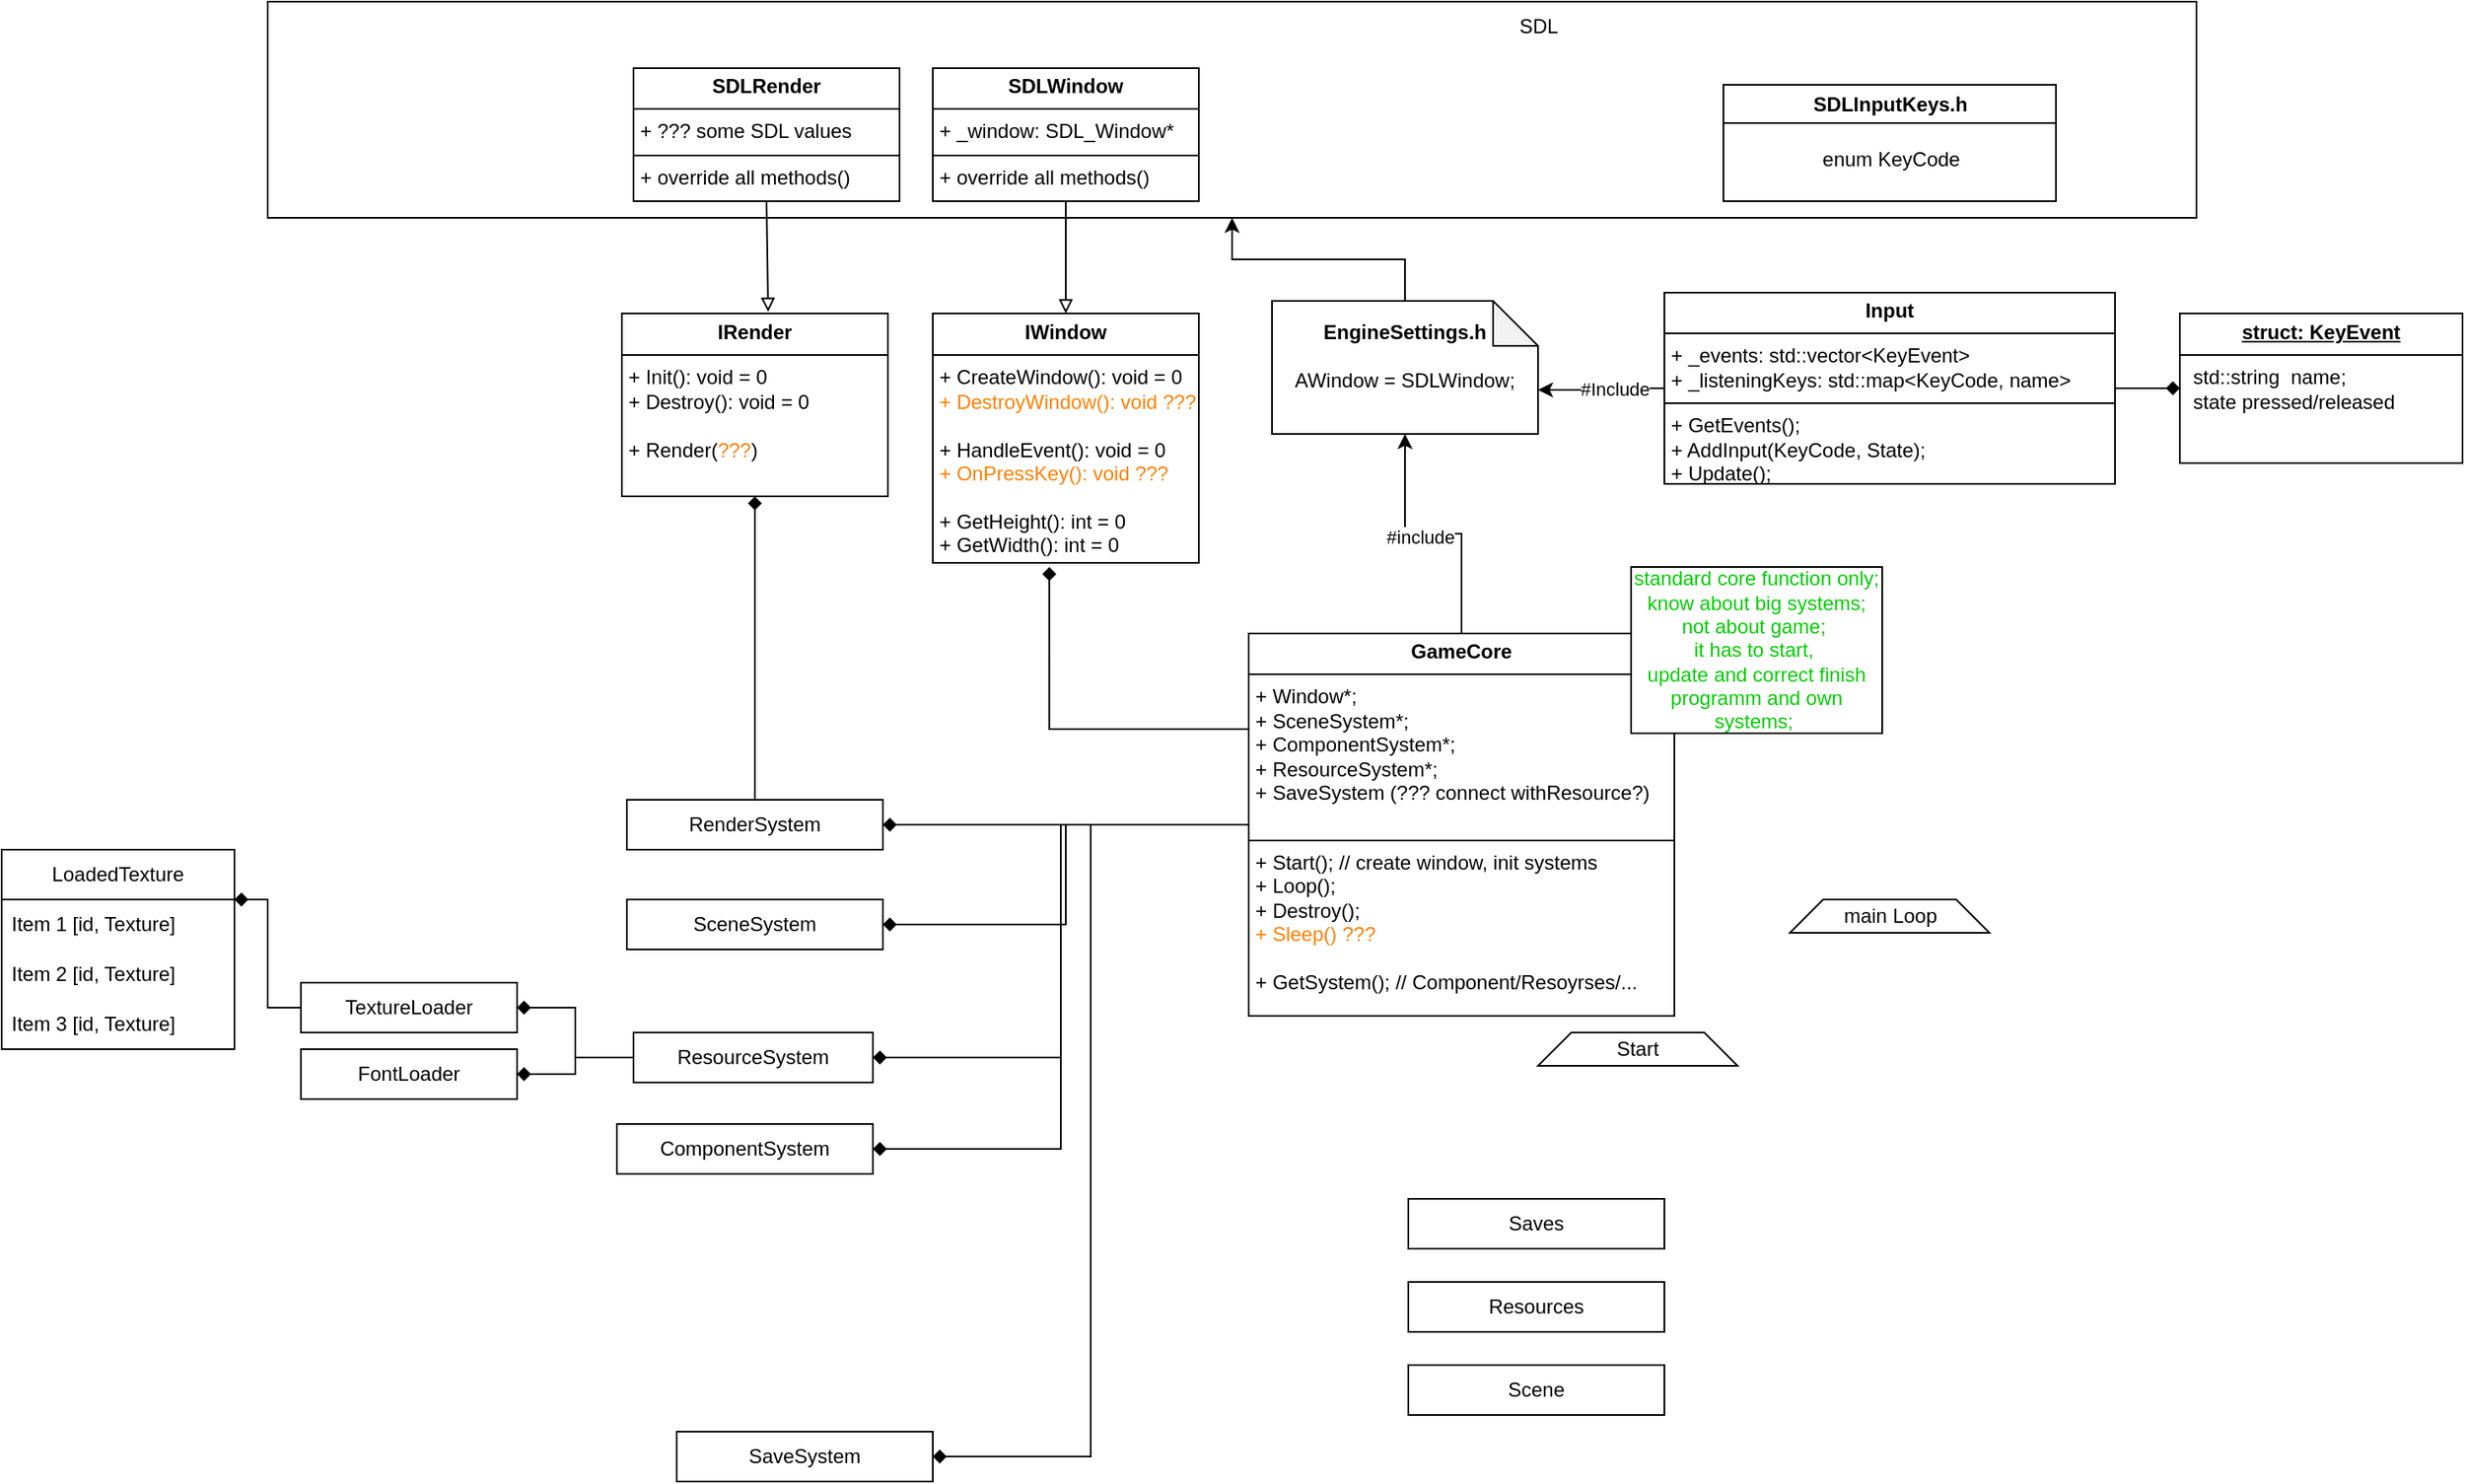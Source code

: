 <mxfile version="24.7.6">
  <diagram name="Page-1" id="5kNetyspYmfxLecHSdiX">
    <mxGraphModel dx="1781" dy="647" grid="1" gridSize="10" guides="1" tooltips="1" connect="1" arrows="1" fold="1" page="1" pageScale="1" pageWidth="827" pageHeight="1169" math="0" shadow="0">
      <root>
        <mxCell id="0" />
        <mxCell id="1" parent="0" />
        <mxCell id="S0Dyq1XGVSe3hS3X8ZzL-8" value="" style="rounded=0;whiteSpace=wrap;html=1;" parent="1" vertex="1">
          <mxGeometry x="-350" width="1160" height="130" as="geometry" />
        </mxCell>
        <mxCell id="S0Dyq1XGVSe3hS3X8ZzL-1" value="&lt;p style=&quot;margin:0px;margin-top:4px;text-align:center;&quot;&gt;&lt;b&gt;IWindow&lt;/b&gt;&lt;/p&gt;&lt;hr size=&quot;1&quot; style=&quot;border-style:solid;&quot;&gt;&lt;p style=&quot;margin:0px;margin-left:4px;&quot;&gt;+ CreateWindow(): void = 0&lt;/p&gt;&lt;p style=&quot;margin:0px;margin-left:4px;&quot;&gt;&lt;font color=&quot;#ff8000&quot;&gt;+ DestroyWindow(): void ???&lt;/font&gt;&lt;/p&gt;&lt;p style=&quot;margin:0px;margin-left:4px;&quot;&gt;&lt;font color=&quot;#ff8000&quot;&gt;&lt;br&gt;&lt;/font&gt;&lt;/p&gt;&lt;p style=&quot;margin:0px;margin-left:4px;&quot;&gt;+ HandleEvent(): void = 0&lt;/p&gt;&lt;p style=&quot;margin:0px;margin-left:4px;&quot;&gt;&lt;font color=&quot;#ff8000&quot;&gt;+ OnPressKey(): void ???&lt;/font&gt;&lt;/p&gt;&lt;p style=&quot;margin:0px;margin-left:4px;&quot;&gt;&amp;nbsp;&lt;/p&gt;&lt;p style=&quot;margin:0px;margin-left:4px;&quot;&gt;+ GetHeight(): int = 0&lt;/p&gt;&lt;p style=&quot;margin:0px;margin-left:4px;&quot;&gt;+ GetWidth(): int = 0&lt;/p&gt;" style="verticalAlign=top;align=left;overflow=fill;html=1;whiteSpace=wrap;" parent="1" vertex="1">
          <mxGeometry x="50" y="187.5" width="160" height="150" as="geometry" />
        </mxCell>
        <mxCell id="S0Dyq1XGVSe3hS3X8ZzL-5" style="edgeStyle=orthogonalEdgeStyle;rounded=0;orthogonalLoop=1;jettySize=auto;html=1;entryX=0.5;entryY=0;entryDx=0;entryDy=0;endArrow=block;endFill=0;" parent="1" source="S0Dyq1XGVSe3hS3X8ZzL-2" target="S0Dyq1XGVSe3hS3X8ZzL-1" edge="1">
          <mxGeometry relative="1" as="geometry" />
        </mxCell>
        <mxCell id="S0Dyq1XGVSe3hS3X8ZzL-2" value="&lt;p style=&quot;margin:0px;margin-top:4px;text-align:center;&quot;&gt;&lt;b&gt;SDLWindow&lt;/b&gt;&lt;/p&gt;&lt;hr size=&quot;1&quot; style=&quot;border-style:solid;&quot;&gt;&lt;p style=&quot;margin:0px;margin-left:4px;&quot;&gt;+ _window: SDL_Window*&lt;/p&gt;&lt;hr size=&quot;1&quot; style=&quot;border-style:solid;&quot;&gt;&lt;p style=&quot;margin:0px;margin-left:4px;&quot;&gt;+ override all methods()&lt;/p&gt;" style="verticalAlign=top;align=left;overflow=fill;html=1;whiteSpace=wrap;" parent="1" vertex="1">
          <mxGeometry x="50" y="40" width="160" height="80" as="geometry" />
        </mxCell>
        <mxCell id="nveFnXbDkoNc9zzOz1kl-4" style="edgeStyle=orthogonalEdgeStyle;rounded=0;orthogonalLoop=1;jettySize=auto;html=1;exitX=0;exitY=0.5;exitDx=0;exitDy=0;entryX=1;entryY=0.5;entryDx=0;entryDy=0;endArrow=diamond;endFill=1;" edge="1" parent="1" source="S0Dyq1XGVSe3hS3X8ZzL-6" target="9YUIQhJSh96qjaXv536v-35">
          <mxGeometry relative="1" as="geometry" />
        </mxCell>
        <mxCell id="nveFnXbDkoNc9zzOz1kl-9" style="edgeStyle=orthogonalEdgeStyle;rounded=0;orthogonalLoop=1;jettySize=auto;html=1;exitX=0;exitY=0.5;exitDx=0;exitDy=0;entryX=1;entryY=0.5;entryDx=0;entryDy=0;endArrow=diamond;endFill=1;" edge="1" parent="1" source="S0Dyq1XGVSe3hS3X8ZzL-6" target="9YUIQhJSh96qjaXv536v-31">
          <mxGeometry relative="1" as="geometry" />
        </mxCell>
        <mxCell id="S0Dyq1XGVSe3hS3X8ZzL-6" value="&lt;p style=&quot;margin:0px;margin-top:4px;text-align:center;&quot;&gt;&lt;b&gt;GameCore&lt;/b&gt;&lt;/p&gt;&lt;hr size=&quot;1&quot; style=&quot;border-style:solid;&quot;&gt;&lt;p style=&quot;margin:0px;margin-left:4px;&quot;&gt;+ Window*;&lt;/p&gt;&lt;p style=&quot;margin:0px;margin-left:4px;&quot;&gt;+ SceneSystem*;&lt;/p&gt;&lt;p style=&quot;margin:0px;margin-left:4px;&quot;&gt;+ ComponentSystem*;&lt;/p&gt;&lt;p style=&quot;margin:0px;margin-left:4px;&quot;&gt;+ ResourceSystem*;&lt;/p&gt;&lt;p style=&quot;margin:0px;margin-left:4px;&quot;&gt;+ SaveSystem (??? connect withResource?)&amp;nbsp;&lt;/p&gt;&lt;p style=&quot;margin:0px;margin-left:4px;&quot;&gt;&lt;br&gt;&lt;/p&gt;&lt;hr size=&quot;1&quot; style=&quot;border-style:solid;&quot;&gt;&lt;p style=&quot;margin:0px;margin-left:4px;&quot;&gt;+ Start(); // create window, init systems&lt;/p&gt;&lt;p style=&quot;margin:0px;margin-left:4px;&quot;&gt;+ Loop();&lt;/p&gt;&lt;p style=&quot;margin:0px;margin-left:4px;&quot;&gt;+ Destroy();&lt;/p&gt;&lt;p style=&quot;margin:0px;margin-left:4px;&quot;&gt;&lt;font color=&quot;#ff8000&quot;&gt;+ Sleep() ???&lt;/font&gt;&lt;/p&gt;&lt;p style=&quot;margin:0px;margin-left:4px;&quot;&gt;&lt;font color=&quot;#ff8000&quot;&gt;&lt;br&gt;&lt;/font&gt;&lt;/p&gt;&lt;p style=&quot;margin:0px;margin-left:4px;&quot;&gt;+ GetSystem(); // Component/Resoyrses/...&lt;/p&gt;" style="verticalAlign=top;align=left;overflow=fill;html=1;whiteSpace=wrap;" parent="1" vertex="1">
          <mxGeometry x="240" y="380" width="256" height="230" as="geometry" />
        </mxCell>
        <mxCell id="9YUIQhJSh96qjaXv536v-18" style="edgeStyle=orthogonalEdgeStyle;rounded=0;orthogonalLoop=1;jettySize=auto;html=1;exitX=1;exitY=0.5;exitDx=0;exitDy=0;entryX=0;entryY=0.5;entryDx=0;entryDy=0;horizontal=1;endArrow=diamond;endFill=1;" parent="1" source="S0Dyq1XGVSe3hS3X8ZzL-7" target="9YUIQhJSh96qjaXv536v-17" edge="1">
          <mxGeometry relative="1" as="geometry" />
        </mxCell>
        <mxCell id="S0Dyq1XGVSe3hS3X8ZzL-7" value="&lt;p style=&quot;margin:0px;margin-top:4px;text-align:center;&quot;&gt;&lt;b&gt;Input&lt;/b&gt;&lt;/p&gt;&lt;hr size=&quot;1&quot; style=&quot;border-style:solid;&quot;&gt;&lt;p style=&quot;margin:0px;margin-left:4px;&quot;&gt;+ _events: std::vector&amp;lt;KeyEvent&amp;gt;&lt;/p&gt;&lt;p style=&quot;margin:0px;margin-left:4px;&quot;&gt;+ _listeningKeys: std::map&amp;lt;KeyCode, name&amp;gt;&lt;/p&gt;&lt;hr size=&quot;1&quot; style=&quot;border-style:solid;&quot;&gt;&lt;p style=&quot;margin:0px;margin-left:4px;&quot;&gt;+ GetEvents();&amp;nbsp;&lt;/p&gt;&lt;p style=&quot;margin:0px;margin-left:4px;&quot;&gt;+ AddInput(KeyCode, State);&lt;/p&gt;&lt;p style=&quot;margin:0px;margin-left:4px;&quot;&gt;+ Update();&amp;nbsp;&lt;/p&gt;" style="verticalAlign=top;align=left;overflow=fill;html=1;whiteSpace=wrap;" parent="1" vertex="1">
          <mxGeometry x="490" y="175" width="271" height="115" as="geometry" />
        </mxCell>
        <mxCell id="S0Dyq1XGVSe3hS3X8ZzL-9" value="SDL" style="text;html=1;align=center;verticalAlign=middle;resizable=0;points=[];autosize=1;strokeColor=none;fillColor=none;" parent="1" vertex="1">
          <mxGeometry x="389" width="50" height="30" as="geometry" />
        </mxCell>
        <mxCell id="9YUIQhJSh96qjaXv536v-4" style="edgeStyle=orthogonalEdgeStyle;rounded=0;orthogonalLoop=1;jettySize=auto;html=1;" parent="1" source="9YUIQhJSh96qjaXv536v-2" target="S0Dyq1XGVSe3hS3X8ZzL-8" edge="1">
          <mxGeometry relative="1" as="geometry" />
        </mxCell>
        <mxCell id="9YUIQhJSh96qjaXv536v-2" value="&lt;b&gt;EngineSettings.h&lt;/b&gt;&lt;div&gt;&lt;b&gt;&lt;br&gt;&lt;/b&gt;&lt;/div&gt;&lt;div&gt;AWindow = SDLWindow;&lt;/div&gt;&lt;div&gt;&lt;b&gt;&lt;br&gt;&lt;/b&gt;&lt;/div&gt;" style="shape=note;whiteSpace=wrap;html=1;backgroundOutline=1;darkOpacity=0.05;align=center;size=27;" parent="1" vertex="1">
          <mxGeometry x="254" y="180" width="160" height="80" as="geometry" />
        </mxCell>
        <mxCell id="9YUIQhJSh96qjaXv536v-8" value="SDLInputKeys.h" style="swimlane;whiteSpace=wrap;html=1;" parent="1" vertex="1">
          <mxGeometry x="525.5" y="50" width="200" height="70" as="geometry">
            <mxRectangle x="660" y="330" width="130" height="30" as="alternateBounds" />
          </mxGeometry>
        </mxCell>
        <mxCell id="9YUIQhJSh96qjaXv536v-10" value="enum KeyCode" style="text;html=1;align=center;verticalAlign=middle;resizable=0;points=[];autosize=1;strokeColor=none;fillColor=none;rotation=0;" parent="9YUIQhJSh96qjaXv536v-8" vertex="1">
          <mxGeometry x="45" y="30" width="110" height="30" as="geometry" />
        </mxCell>
        <mxCell id="9YUIQhJSh96qjaXv536v-17" value="&lt;p style=&quot;margin:0px;margin-top:4px;text-align:center;text-decoration:underline;&quot;&gt;&lt;b&gt;struct: KeyEvent&lt;/b&gt;&lt;/p&gt;&lt;hr size=&quot;1&quot; style=&quot;border-style:solid;&quot;&gt;&lt;p style=&quot;margin:0px;margin-left:8px;&quot;&gt;std::string &amp;nbsp;name;&lt;br&gt;state pressed/released&lt;/p&gt;" style="verticalAlign=top;align=left;overflow=fill;html=1;whiteSpace=wrap;" parent="1" vertex="1">
          <mxGeometry x="800" y="187.5" width="170" height="90" as="geometry" />
        </mxCell>
        <mxCell id="9YUIQhJSh96qjaXv536v-19" style="edgeStyle=orthogonalEdgeStyle;rounded=0;orthogonalLoop=1;jettySize=auto;html=1;entryX=0;entryY=0;entryDx=160;entryDy=53.5;entryPerimeter=0;" parent="1" source="S0Dyq1XGVSe3hS3X8ZzL-7" target="9YUIQhJSh96qjaXv536v-2" edge="1">
          <mxGeometry relative="1" as="geometry" />
        </mxCell>
        <mxCell id="9YUIQhJSh96qjaXv536v-20" value="#Include" style="edgeLabel;html=1;align=center;verticalAlign=middle;resizable=0;points=[];" parent="9YUIQhJSh96qjaXv536v-19" vertex="1" connectable="0">
          <mxGeometry x="0.135" y="-2" relative="1" as="geometry">
            <mxPoint x="12" y="1" as="offset" />
          </mxGeometry>
        </mxCell>
        <mxCell id="9YUIQhJSh96qjaXv536v-21" value="main Loop" style="shape=trapezoid;perimeter=trapezoidPerimeter;whiteSpace=wrap;html=1;fixedSize=1;" parent="1" vertex="1">
          <mxGeometry x="565.5" y="540" width="120" height="20" as="geometry" />
        </mxCell>
        <mxCell id="9YUIQhJSh96qjaXv536v-24" value="&lt;font color=&quot;#00cc00&quot;&gt;standard core function only;&lt;/font&gt;&lt;div&gt;&lt;font color=&quot;#00cc00&quot;&gt;know about big systems; not about game;&amp;nbsp;&lt;/font&gt;&lt;/div&gt;&lt;div&gt;&lt;font color=&quot;#00cc00&quot;&gt;it has to start,&amp;nbsp;&lt;/font&gt;&lt;/div&gt;&lt;div&gt;&lt;font color=&quot;#00cc00&quot;&gt;update and correct finish programm and own systems;&amp;nbsp;&lt;/font&gt;&lt;/div&gt;" style="rounded=0;whiteSpace=wrap;html=1;" parent="1" vertex="1">
          <mxGeometry x="470" y="340" width="151" height="100" as="geometry" />
        </mxCell>
        <mxCell id="9YUIQhJSh96qjaXv536v-27" value="Scene" style="rounded=0;whiteSpace=wrap;html=1;" parent="1" vertex="1">
          <mxGeometry x="336" y="820" width="154" height="30" as="geometry" />
        </mxCell>
        <mxCell id="9YUIQhJSh96qjaXv536v-28" value="Resources" style="rounded=0;whiteSpace=wrap;html=1;" parent="1" vertex="1">
          <mxGeometry x="336" y="770" width="154" height="30" as="geometry" />
        </mxCell>
        <mxCell id="9YUIQhJSh96qjaXv536v-29" value="Saves" style="rounded=0;whiteSpace=wrap;html=1;" parent="1" vertex="1">
          <mxGeometry x="336" y="720" width="154" height="30" as="geometry" />
        </mxCell>
        <mxCell id="9YUIQhJSh96qjaXv536v-30" value="ComponentSystem" style="rounded=0;whiteSpace=wrap;html=1;" parent="1" vertex="1">
          <mxGeometry x="-140" y="675" width="154" height="30" as="geometry" />
        </mxCell>
        <mxCell id="9YUIQhJSh96qjaXv536v-31" value="SceneSystem" style="rounded=0;whiteSpace=wrap;html=1;" parent="1" vertex="1">
          <mxGeometry x="-134" y="540" width="154" height="30" as="geometry" />
        </mxCell>
        <mxCell id="nveFnXbDkoNc9zzOz1kl-16" style="edgeStyle=orthogonalEdgeStyle;rounded=0;orthogonalLoop=1;jettySize=auto;html=1;exitX=0;exitY=0.5;exitDx=0;exitDy=0;entryX=1;entryY=0.5;entryDx=0;entryDy=0;endArrow=diamond;endFill=1;" edge="1" parent="1" source="9YUIQhJSh96qjaXv536v-32" target="nveFnXbDkoNc9zzOz1kl-15">
          <mxGeometry relative="1" as="geometry" />
        </mxCell>
        <mxCell id="nveFnXbDkoNc9zzOz1kl-19" style="edgeStyle=orthogonalEdgeStyle;rounded=0;orthogonalLoop=1;jettySize=auto;html=1;exitX=0;exitY=0.5;exitDx=0;exitDy=0;entryX=1;entryY=0.5;entryDx=0;entryDy=0;endArrow=diamond;endFill=1;" edge="1" parent="1" source="9YUIQhJSh96qjaXv536v-32" target="nveFnXbDkoNc9zzOz1kl-17">
          <mxGeometry relative="1" as="geometry" />
        </mxCell>
        <mxCell id="9YUIQhJSh96qjaXv536v-32" value="ResourceSystem" style="rounded=0;whiteSpace=wrap;html=1;" parent="1" vertex="1">
          <mxGeometry x="-130" y="620" width="144" height="30" as="geometry" />
        </mxCell>
        <mxCell id="9YUIQhJSh96qjaXv536v-33" value="RenderSystem" style="rounded=0;whiteSpace=wrap;html=1;" parent="1" vertex="1">
          <mxGeometry x="-134" y="480" width="154" height="30" as="geometry" />
        </mxCell>
        <mxCell id="9YUIQhJSh96qjaXv536v-35" value="SaveSystem" style="rounded=0;whiteSpace=wrap;html=1;" parent="1" vertex="1">
          <mxGeometry x="-104" y="860" width="154" height="30" as="geometry" />
        </mxCell>
        <mxCell id="nveFnXbDkoNc9zzOz1kl-1" style="edgeStyle=orthogonalEdgeStyle;rounded=0;orthogonalLoop=1;jettySize=auto;html=1;exitX=0.5;exitY=0;exitDx=0;exitDy=0;entryX=0.5;entryY=1;entryDx=0;entryDy=0;entryPerimeter=0;" edge="1" parent="1" source="S0Dyq1XGVSe3hS3X8ZzL-6" target="9YUIQhJSh96qjaXv536v-2">
          <mxGeometry relative="1" as="geometry" />
        </mxCell>
        <mxCell id="nveFnXbDkoNc9zzOz1kl-2" value="#include" style="edgeLabel;html=1;align=center;verticalAlign=middle;resizable=0;points=[];" vertex="1" connectable="0" parent="nveFnXbDkoNc9zzOz1kl-1">
          <mxGeometry x="0.11" y="2" relative="1" as="geometry">
            <mxPoint as="offset" />
          </mxGeometry>
        </mxCell>
        <mxCell id="nveFnXbDkoNc9zzOz1kl-3" value="Start" style="shape=trapezoid;perimeter=trapezoidPerimeter;whiteSpace=wrap;html=1;fixedSize=1;" vertex="1" parent="1">
          <mxGeometry x="414" y="620" width="120" height="20" as="geometry" />
        </mxCell>
        <mxCell id="nveFnXbDkoNc9zzOz1kl-5" style="edgeStyle=orthogonalEdgeStyle;rounded=0;orthogonalLoop=1;jettySize=auto;html=1;exitX=0;exitY=0.5;exitDx=0;exitDy=0;entryX=1;entryY=0.5;entryDx=0;entryDy=0;endArrow=diamond;endFill=1;" edge="1" parent="1" source="S0Dyq1XGVSe3hS3X8ZzL-6" target="9YUIQhJSh96qjaXv536v-33">
          <mxGeometry relative="1" as="geometry">
            <mxPoint x="250" y="495" as="sourcePoint" />
            <mxPoint x="184" y="535" as="targetPoint" />
          </mxGeometry>
        </mxCell>
        <mxCell id="nveFnXbDkoNc9zzOz1kl-6" style="edgeStyle=orthogonalEdgeStyle;rounded=0;orthogonalLoop=1;jettySize=auto;html=1;exitX=0;exitY=0.5;exitDx=0;exitDy=0;entryX=1;entryY=0.5;entryDx=0;entryDy=0;endArrow=diamond;endFill=1;" edge="1" parent="1" source="S0Dyq1XGVSe3hS3X8ZzL-6" target="9YUIQhJSh96qjaXv536v-32">
          <mxGeometry relative="1" as="geometry">
            <mxPoint x="250" y="495" as="sourcePoint" />
            <mxPoint x="184" y="593" as="targetPoint" />
          </mxGeometry>
        </mxCell>
        <mxCell id="nveFnXbDkoNc9zzOz1kl-7" style="edgeStyle=orthogonalEdgeStyle;rounded=0;orthogonalLoop=1;jettySize=auto;html=1;exitX=0;exitY=0.5;exitDx=0;exitDy=0;entryX=1;entryY=0.5;entryDx=0;entryDy=0;endArrow=diamond;endFill=1;" edge="1" parent="1" source="S0Dyq1XGVSe3hS3X8ZzL-6" target="9YUIQhJSh96qjaXv536v-30">
          <mxGeometry relative="1" as="geometry">
            <mxPoint x="250" y="495" as="sourcePoint" />
            <mxPoint x="184" y="655" as="targetPoint" />
          </mxGeometry>
        </mxCell>
        <mxCell id="nveFnXbDkoNc9zzOz1kl-11" value="" style="edgeStyle=orthogonalEdgeStyle;rounded=0;orthogonalLoop=1;jettySize=auto;html=1;exitX=0.5;exitY=0;exitDx=0;exitDy=0;entryX=0.5;entryY=1;entryDx=0;entryDy=0;endArrow=diamond;endFill=1;" edge="1" parent="1" source="9YUIQhJSh96qjaXv536v-33" target="nveFnXbDkoNc9zzOz1kl-10">
          <mxGeometry relative="1" as="geometry">
            <mxPoint x="240" y="438" as="sourcePoint" />
            <mxPoint x="110" y="340" as="targetPoint" />
          </mxGeometry>
        </mxCell>
        <mxCell id="nveFnXbDkoNc9zzOz1kl-10" value="&lt;p style=&quot;margin:0px;margin-top:4px;text-align:center;&quot;&gt;&lt;b&gt;IRender&lt;/b&gt;&lt;/p&gt;&lt;hr size=&quot;1&quot; style=&quot;border-style:solid;&quot;&gt;&lt;p style=&quot;margin:0px;margin-left:4px;&quot;&gt;+ Init(): void = 0&lt;/p&gt;&lt;p style=&quot;margin:0px;margin-left:4px;&quot;&gt;+ Destroy(): void = 0&lt;/p&gt;&lt;p style=&quot;margin:0px;margin-left:4px;&quot;&gt;&lt;font color=&quot;#ff8000&quot;&gt;&lt;br&gt;&lt;/font&gt;&lt;/p&gt;&lt;p style=&quot;margin:0px;margin-left:4px;&quot;&gt;+ Render(&lt;font color=&quot;#ff8000&quot;&gt;???&lt;/font&gt;)&lt;/p&gt;&lt;p style=&quot;margin:0px;margin-left:4px;&quot;&gt;&amp;nbsp;&lt;/p&gt;" style="verticalAlign=top;align=left;overflow=fill;html=1;whiteSpace=wrap;" vertex="1" parent="1">
          <mxGeometry x="-137" y="187.5" width="160" height="110" as="geometry" />
        </mxCell>
        <mxCell id="nveFnXbDkoNc9zzOz1kl-12" value="&lt;p style=&quot;margin:0px;margin-top:4px;text-align:center;&quot;&gt;&lt;b&gt;SDLRender&lt;/b&gt;&lt;/p&gt;&lt;hr size=&quot;1&quot; style=&quot;border-style:solid;&quot;&gt;&lt;p style=&quot;margin:0px;margin-left:4px;&quot;&gt;+ ??? some SDL values&lt;/p&gt;&lt;hr size=&quot;1&quot; style=&quot;border-style:solid;&quot;&gt;&lt;p style=&quot;margin:0px;margin-left:4px;&quot;&gt;+ override all methods()&lt;/p&gt;" style="verticalAlign=top;align=left;overflow=fill;html=1;whiteSpace=wrap;" vertex="1" parent="1">
          <mxGeometry x="-130" y="40" width="160" height="80" as="geometry" />
        </mxCell>
        <mxCell id="nveFnXbDkoNc9zzOz1kl-13" style="rounded=0;orthogonalLoop=1;jettySize=auto;html=1;exitX=0.5;exitY=1;exitDx=0;exitDy=0;entryX=0.55;entryY=-0.009;entryDx=0;entryDy=0;entryPerimeter=0;endArrow=block;endFill=0;" edge="1" parent="1" source="nveFnXbDkoNc9zzOz1kl-12" target="nveFnXbDkoNc9zzOz1kl-10">
          <mxGeometry relative="1" as="geometry" />
        </mxCell>
        <mxCell id="nveFnXbDkoNc9zzOz1kl-14" style="edgeStyle=orthogonalEdgeStyle;rounded=0;orthogonalLoop=1;jettySize=auto;html=1;exitX=0;exitY=0.25;exitDx=0;exitDy=0;entryX=0.438;entryY=1.017;entryDx=0;entryDy=0;entryPerimeter=0;endArrow=diamond;endFill=1;" edge="1" parent="1" source="S0Dyq1XGVSe3hS3X8ZzL-6" target="S0Dyq1XGVSe3hS3X8ZzL-1">
          <mxGeometry relative="1" as="geometry" />
        </mxCell>
        <mxCell id="nveFnXbDkoNc9zzOz1kl-25" style="edgeStyle=orthogonalEdgeStyle;rounded=0;orthogonalLoop=1;jettySize=auto;html=1;exitX=0;exitY=0.5;exitDx=0;exitDy=0;entryX=1;entryY=0.25;entryDx=0;entryDy=0;endArrow=diamond;endFill=1;" edge="1" parent="1" source="nveFnXbDkoNc9zzOz1kl-15" target="nveFnXbDkoNc9zzOz1kl-21">
          <mxGeometry relative="1" as="geometry" />
        </mxCell>
        <mxCell id="nveFnXbDkoNc9zzOz1kl-15" value="TextureLoader" style="rounded=0;whiteSpace=wrap;html=1;" vertex="1" parent="1">
          <mxGeometry x="-330" y="590" width="130" height="30" as="geometry" />
        </mxCell>
        <mxCell id="nveFnXbDkoNc9zzOz1kl-17" value="FontLoader" style="rounded=0;whiteSpace=wrap;html=1;" vertex="1" parent="1">
          <mxGeometry x="-330" y="630" width="130" height="30" as="geometry" />
        </mxCell>
        <mxCell id="nveFnXbDkoNc9zzOz1kl-21" value="LoadedTexture" style="swimlane;fontStyle=0;childLayout=stackLayout;horizontal=1;startSize=30;horizontalStack=0;resizeParent=1;resizeParentMax=0;resizeLast=0;collapsible=1;marginBottom=0;whiteSpace=wrap;html=1;" vertex="1" parent="1">
          <mxGeometry x="-510" y="510" width="140" height="120" as="geometry" />
        </mxCell>
        <mxCell id="nveFnXbDkoNc9zzOz1kl-22" value="Item 1 [id, Texture]" style="text;strokeColor=none;fillColor=none;align=left;verticalAlign=middle;spacingLeft=4;spacingRight=4;overflow=hidden;points=[[0,0.5],[1,0.5]];portConstraint=eastwest;rotatable=0;whiteSpace=wrap;html=1;" vertex="1" parent="nveFnXbDkoNc9zzOz1kl-21">
          <mxGeometry y="30" width="140" height="30" as="geometry" />
        </mxCell>
        <mxCell id="nveFnXbDkoNc9zzOz1kl-23" value="Item 2 [id, Texture]" style="text;strokeColor=none;fillColor=none;align=left;verticalAlign=middle;spacingLeft=4;spacingRight=4;overflow=hidden;points=[[0,0.5],[1,0.5]];portConstraint=eastwest;rotatable=0;whiteSpace=wrap;html=1;" vertex="1" parent="nveFnXbDkoNc9zzOz1kl-21">
          <mxGeometry y="60" width="140" height="30" as="geometry" />
        </mxCell>
        <mxCell id="nveFnXbDkoNc9zzOz1kl-24" value="Item 3 [id, Texture]" style="text;strokeColor=none;fillColor=none;align=left;verticalAlign=middle;spacingLeft=4;spacingRight=4;overflow=hidden;points=[[0,0.5],[1,0.5]];portConstraint=eastwest;rotatable=0;whiteSpace=wrap;html=1;" vertex="1" parent="nveFnXbDkoNc9zzOz1kl-21">
          <mxGeometry y="90" width="140" height="30" as="geometry" />
        </mxCell>
      </root>
    </mxGraphModel>
  </diagram>
</mxfile>
